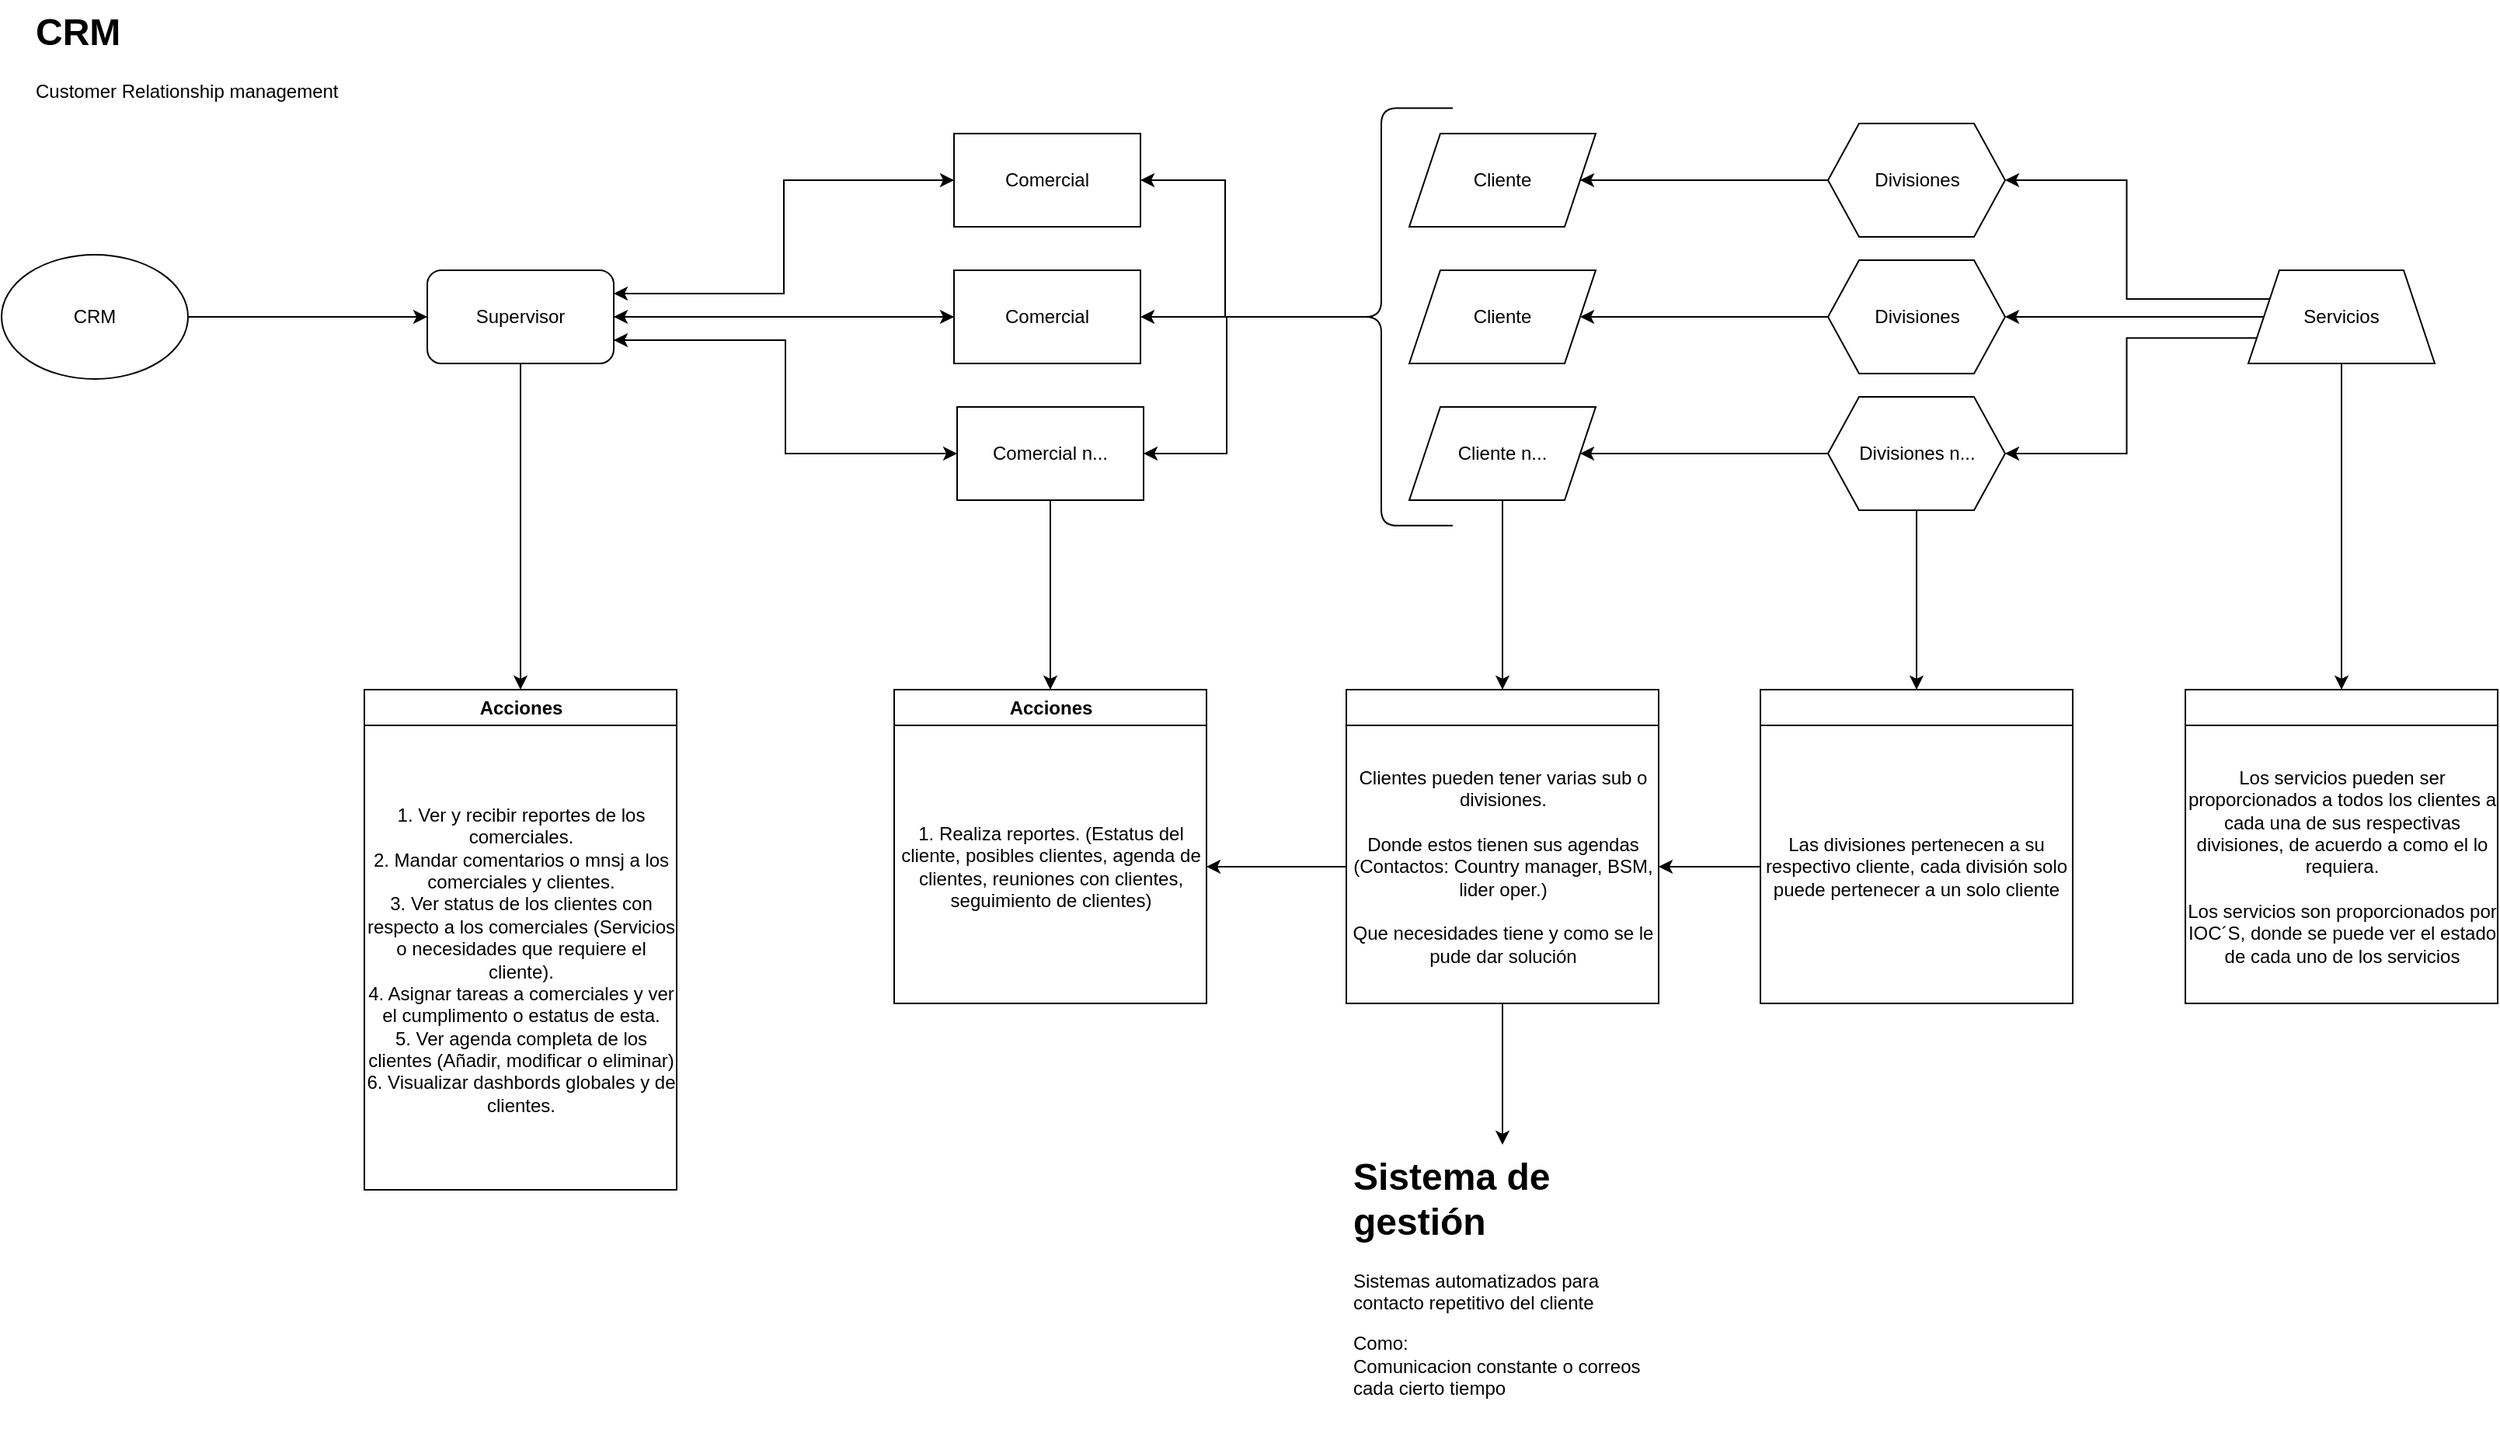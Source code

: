 <mxfile version="24.0.7" type="github">
  <diagram name="Página-1" id="_Rh3SCcGKvzbSyJpAQNY">
    <mxGraphModel dx="2474" dy="1172" grid="0" gridSize="10" guides="1" tooltips="1" connect="1" arrows="1" fold="1" page="0" pageScale="1" pageWidth="827" pageHeight="1169" math="0" shadow="0">
      <root>
        <mxCell id="0" />
        <mxCell id="1" parent="0" />
        <mxCell id="wjnSE2aELxMfAQyGtT-Z-3" style="edgeStyle=orthogonalEdgeStyle;rounded=0;orthogonalLoop=1;jettySize=auto;html=1;exitX=0;exitY=0.5;exitDx=0;exitDy=0;entryX=0;entryY=0.5;entryDx=0;entryDy=0;" parent="1" source="8B-y6oGZzRl_tQcPGetW-1" target="wjnSE2aELxMfAQyGtT-Z-1" edge="1">
          <mxGeometry relative="1" as="geometry" />
        </mxCell>
        <mxCell id="8B-y6oGZzRl_tQcPGetW-1" value="CRM" style="ellipse;whiteSpace=wrap;html=1;direction=west;" parent="1" vertex="1">
          <mxGeometry x="-781" y="27" width="120" height="80" as="geometry" />
        </mxCell>
        <mxCell id="wjnSE2aELxMfAQyGtT-Z-35" style="edgeStyle=orthogonalEdgeStyle;rounded=0;orthogonalLoop=1;jettySize=auto;html=1;exitX=0.5;exitY=1;exitDx=0;exitDy=0;entryX=0.5;entryY=0;entryDx=0;entryDy=0;" parent="1" source="wjnSE2aELxMfAQyGtT-Z-1" target="wjnSE2aELxMfAQyGtT-Z-34" edge="1">
          <mxGeometry relative="1" as="geometry" />
        </mxCell>
        <mxCell id="cnzqpyGheFjlVk1Ljbfj-12" style="edgeStyle=orthogonalEdgeStyle;rounded=0;orthogonalLoop=1;jettySize=auto;html=1;exitX=1;exitY=0.25;exitDx=0;exitDy=0;entryX=0;entryY=0.5;entryDx=0;entryDy=0;" edge="1" parent="1" source="wjnSE2aELxMfAQyGtT-Z-1" target="wjnSE2aELxMfAQyGtT-Z-6">
          <mxGeometry relative="1" as="geometry" />
        </mxCell>
        <mxCell id="cnzqpyGheFjlVk1Ljbfj-13" style="edgeStyle=orthogonalEdgeStyle;rounded=0;orthogonalLoop=1;jettySize=auto;html=1;exitX=1;exitY=0.5;exitDx=0;exitDy=0;entryX=0;entryY=0.5;entryDx=0;entryDy=0;" edge="1" parent="1" source="wjnSE2aELxMfAQyGtT-Z-1" target="wjnSE2aELxMfAQyGtT-Z-4">
          <mxGeometry relative="1" as="geometry" />
        </mxCell>
        <mxCell id="cnzqpyGheFjlVk1Ljbfj-14" style="edgeStyle=orthogonalEdgeStyle;rounded=0;orthogonalLoop=1;jettySize=auto;html=1;exitX=1;exitY=0.75;exitDx=0;exitDy=0;entryX=0;entryY=0.5;entryDx=0;entryDy=0;" edge="1" parent="1" source="wjnSE2aELxMfAQyGtT-Z-1" target="wjnSE2aELxMfAQyGtT-Z-7">
          <mxGeometry relative="1" as="geometry" />
        </mxCell>
        <mxCell id="wjnSE2aELxMfAQyGtT-Z-1" value="Supervisor" style="rounded=1;whiteSpace=wrap;html=1;" parent="1" vertex="1">
          <mxGeometry x="-507" y="37" width="120" height="60" as="geometry" />
        </mxCell>
        <mxCell id="wjnSE2aELxMfAQyGtT-Z-13" style="edgeStyle=orthogonalEdgeStyle;rounded=0;orthogonalLoop=1;jettySize=auto;html=1;exitX=0;exitY=0.5;exitDx=0;exitDy=0;entryX=1;entryY=0.5;entryDx=0;entryDy=0;" parent="1" source="wjnSE2aELxMfAQyGtT-Z-4" target="wjnSE2aELxMfAQyGtT-Z-1" edge="1">
          <mxGeometry relative="1" as="geometry" />
        </mxCell>
        <mxCell id="wjnSE2aELxMfAQyGtT-Z-4" value="Comercial" style="rounded=0;whiteSpace=wrap;html=1;" parent="1" vertex="1">
          <mxGeometry x="-168" y="37" width="120" height="60" as="geometry" />
        </mxCell>
        <mxCell id="wjnSE2aELxMfAQyGtT-Z-14" style="edgeStyle=orthogonalEdgeStyle;rounded=0;orthogonalLoop=1;jettySize=auto;html=1;exitX=0;exitY=0.5;exitDx=0;exitDy=0;entryX=1;entryY=0.25;entryDx=0;entryDy=0;" parent="1" source="wjnSE2aELxMfAQyGtT-Z-6" target="wjnSE2aELxMfAQyGtT-Z-1" edge="1">
          <mxGeometry relative="1" as="geometry" />
        </mxCell>
        <mxCell id="wjnSE2aELxMfAQyGtT-Z-6" value="Comercial" style="rounded=0;whiteSpace=wrap;html=1;" parent="1" vertex="1">
          <mxGeometry x="-168" y="-51" width="120" height="60" as="geometry" />
        </mxCell>
        <mxCell id="wjnSE2aELxMfAQyGtT-Z-15" style="edgeStyle=orthogonalEdgeStyle;rounded=0;orthogonalLoop=1;jettySize=auto;html=1;exitX=0;exitY=0.5;exitDx=0;exitDy=0;entryX=1;entryY=0.75;entryDx=0;entryDy=0;" parent="1" source="wjnSE2aELxMfAQyGtT-Z-7" target="wjnSE2aELxMfAQyGtT-Z-1" edge="1">
          <mxGeometry relative="1" as="geometry" />
        </mxCell>
        <mxCell id="wjnSE2aELxMfAQyGtT-Z-42" style="edgeStyle=orthogonalEdgeStyle;rounded=0;orthogonalLoop=1;jettySize=auto;html=1;exitX=0.5;exitY=1;exitDx=0;exitDy=0;entryX=0.5;entryY=0;entryDx=0;entryDy=0;" parent="1" source="wjnSE2aELxMfAQyGtT-Z-7" target="wjnSE2aELxMfAQyGtT-Z-40" edge="1">
          <mxGeometry relative="1" as="geometry" />
        </mxCell>
        <mxCell id="wjnSE2aELxMfAQyGtT-Z-7" value="Comercial n..." style="rounded=0;whiteSpace=wrap;html=1;" parent="1" vertex="1">
          <mxGeometry x="-166" y="125" width="120" height="60" as="geometry" />
        </mxCell>
        <mxCell id="wjnSE2aELxMfAQyGtT-Z-17" value="Cliente" style="shape=parallelogram;perimeter=parallelogramPerimeter;whiteSpace=wrap;html=1;fixedSize=1;" parent="1" vertex="1">
          <mxGeometry x="125" y="-51" width="120" height="60" as="geometry" />
        </mxCell>
        <mxCell id="wjnSE2aELxMfAQyGtT-Z-18" value="Cliente" style="shape=parallelogram;perimeter=parallelogramPerimeter;whiteSpace=wrap;html=1;fixedSize=1;" parent="1" vertex="1">
          <mxGeometry x="125" y="37" width="120" height="60" as="geometry" />
        </mxCell>
        <mxCell id="wjnSE2aELxMfAQyGtT-Z-47" style="edgeStyle=orthogonalEdgeStyle;rounded=0;orthogonalLoop=1;jettySize=auto;html=1;exitX=0.5;exitY=1;exitDx=0;exitDy=0;entryX=0.5;entryY=0;entryDx=0;entryDy=0;" parent="1" source="wjnSE2aELxMfAQyGtT-Z-19" target="wjnSE2aELxMfAQyGtT-Z-43" edge="1">
          <mxGeometry relative="1" as="geometry" />
        </mxCell>
        <mxCell id="wjnSE2aELxMfAQyGtT-Z-19" value="Cliente n..." style="shape=parallelogram;perimeter=parallelogramPerimeter;whiteSpace=wrap;html=1;fixedSize=1;" parent="1" vertex="1">
          <mxGeometry x="125" y="125" width="120" height="60" as="geometry" />
        </mxCell>
        <mxCell id="wjnSE2aELxMfAQyGtT-Z-34" value="Acciones" style="swimlane;whiteSpace=wrap;html=1;" parent="1" vertex="1">
          <mxGeometry x="-547.5" y="307" width="201" height="322" as="geometry" />
        </mxCell>
        <mxCell id="wjnSE2aELxMfAQyGtT-Z-39" value="1. Ver y recibir reportes de los comerciales.&lt;div&gt;2. Mandar comentarios o mnsj a los comerciales y clientes.&lt;/div&gt;&lt;div&gt;3. Ver status de los clientes con respecto a los comerciales (Servicios o necesidades que requiere el cliente).&lt;/div&gt;&lt;div&gt;4. Asignar tareas a comerciales y ver el cumplimento o estatus de esta.&lt;/div&gt;&lt;div&gt;5. Ver agenda completa de los clientes (Añadir, modificar o eliminar)&lt;/div&gt;&lt;div&gt;6. Visualizar dashbords globales y de clientes.&lt;/div&gt;" style="text;html=1;align=center;verticalAlign=middle;whiteSpace=wrap;rounded=0;" parent="wjnSE2aELxMfAQyGtT-Z-34" vertex="1">
          <mxGeometry y="26" width="201" height="296" as="geometry" />
        </mxCell>
        <mxCell id="wjnSE2aELxMfAQyGtT-Z-40" value="Acciones" style="swimlane;whiteSpace=wrap;html=1;" parent="1" vertex="1">
          <mxGeometry x="-206.5" y="307" width="201" height="202" as="geometry" />
        </mxCell>
        <mxCell id="wjnSE2aELxMfAQyGtT-Z-41" value="1. Realiza reportes. (Estatus del cliente, posibles clientes, agenda de clientes, reuniones con clientes, seguimiento de clientes)" style="text;html=1;align=center;verticalAlign=middle;whiteSpace=wrap;rounded=0;" parent="wjnSE2aELxMfAQyGtT-Z-40" vertex="1">
          <mxGeometry y="26" width="201" height="176" as="geometry" />
        </mxCell>
        <mxCell id="wjnSE2aELxMfAQyGtT-Z-43" value="" style="swimlane;whiteSpace=wrap;html=1;" parent="1" vertex="1">
          <mxGeometry x="84.5" y="307" width="201" height="202" as="geometry" />
        </mxCell>
        <mxCell id="wjnSE2aELxMfAQyGtT-Z-44" value="Clientes pueden tener varias sub o divisiones.&lt;br&gt;&lt;div&gt;&lt;br&gt;&lt;/div&gt;&lt;div&gt;Donde estos tienen sus agendas (Contactos: Country manager, BSM, lider oper.)&lt;/div&gt;&lt;div&gt;&lt;br&gt;&lt;/div&gt;&lt;div&gt;Que necesidades tiene y como se le pude dar solución&lt;/div&gt;" style="text;html=1;align=center;verticalAlign=middle;whiteSpace=wrap;rounded=0;" parent="wjnSE2aELxMfAQyGtT-Z-43" vertex="1">
          <mxGeometry y="26" width="201" height="176" as="geometry" />
        </mxCell>
        <mxCell id="wjnSE2aELxMfAQyGtT-Z-52" style="edgeStyle=orthogonalEdgeStyle;rounded=0;orthogonalLoop=1;jettySize=auto;html=1;exitX=0;exitY=0.5;exitDx=0;exitDy=0;entryX=1;entryY=0.5;entryDx=0;entryDy=0;" parent="1" source="wjnSE2aELxMfAQyGtT-Z-51" target="wjnSE2aELxMfAQyGtT-Z-17" edge="1">
          <mxGeometry relative="1" as="geometry" />
        </mxCell>
        <mxCell id="wjnSE2aELxMfAQyGtT-Z-51" value="Divisiones" style="shape=hexagon;perimeter=hexagonPerimeter2;whiteSpace=wrap;html=1;fixedSize=1;" parent="1" vertex="1">
          <mxGeometry x="394.5" y="-57.5" width="114" height="73" as="geometry" />
        </mxCell>
        <mxCell id="wjnSE2aELxMfAQyGtT-Z-55" style="edgeStyle=orthogonalEdgeStyle;rounded=0;orthogonalLoop=1;jettySize=auto;html=1;exitX=0;exitY=0.5;exitDx=0;exitDy=0;entryX=1;entryY=0.5;entryDx=0;entryDy=0;" parent="1" source="wjnSE2aELxMfAQyGtT-Z-54" target="wjnSE2aELxMfAQyGtT-Z-18" edge="1">
          <mxGeometry relative="1" as="geometry" />
        </mxCell>
        <mxCell id="wjnSE2aELxMfAQyGtT-Z-54" value="Divisiones" style="shape=hexagon;perimeter=hexagonPerimeter2;whiteSpace=wrap;html=1;fixedSize=1;" parent="1" vertex="1">
          <mxGeometry x="394.5" y="30.5" width="114" height="73" as="geometry" />
        </mxCell>
        <mxCell id="wjnSE2aELxMfAQyGtT-Z-57" style="edgeStyle=orthogonalEdgeStyle;rounded=0;orthogonalLoop=1;jettySize=auto;html=1;exitX=0;exitY=0.5;exitDx=0;exitDy=0;" parent="1" source="wjnSE2aELxMfAQyGtT-Z-56" target="wjnSE2aELxMfAQyGtT-Z-19" edge="1">
          <mxGeometry relative="1" as="geometry" />
        </mxCell>
        <mxCell id="wjnSE2aELxMfAQyGtT-Z-68" style="edgeStyle=orthogonalEdgeStyle;rounded=0;orthogonalLoop=1;jettySize=auto;html=1;exitX=0.5;exitY=1;exitDx=0;exitDy=0;" parent="1" source="wjnSE2aELxMfAQyGtT-Z-56" target="wjnSE2aELxMfAQyGtT-Z-66" edge="1">
          <mxGeometry relative="1" as="geometry" />
        </mxCell>
        <mxCell id="wjnSE2aELxMfAQyGtT-Z-56" value="Divisiones n..." style="shape=hexagon;perimeter=hexagonPerimeter2;whiteSpace=wrap;html=1;fixedSize=1;" parent="1" vertex="1">
          <mxGeometry x="394.5" y="118.5" width="114" height="73" as="geometry" />
        </mxCell>
        <mxCell id="wjnSE2aELxMfAQyGtT-Z-64" style="edgeStyle=orthogonalEdgeStyle;rounded=0;orthogonalLoop=1;jettySize=auto;html=1;exitX=0;exitY=0.5;exitDx=0;exitDy=0;entryX=1;entryY=0.5;entryDx=0;entryDy=0;" parent="1" source="wjnSE2aELxMfAQyGtT-Z-62" target="wjnSE2aELxMfAQyGtT-Z-54" edge="1">
          <mxGeometry relative="1" as="geometry" />
        </mxCell>
        <mxCell id="cnzqpyGheFjlVk1Ljbfj-4" style="edgeStyle=orthogonalEdgeStyle;rounded=0;orthogonalLoop=1;jettySize=auto;html=1;exitX=0;exitY=0.25;exitDx=0;exitDy=0;entryX=1;entryY=0.5;entryDx=0;entryDy=0;" edge="1" parent="1" source="wjnSE2aELxMfAQyGtT-Z-62" target="wjnSE2aELxMfAQyGtT-Z-51">
          <mxGeometry relative="1" as="geometry" />
        </mxCell>
        <mxCell id="cnzqpyGheFjlVk1Ljbfj-5" style="edgeStyle=orthogonalEdgeStyle;rounded=0;orthogonalLoop=1;jettySize=auto;html=1;exitX=0;exitY=0.75;exitDx=0;exitDy=0;entryX=1;entryY=0.5;entryDx=0;entryDy=0;" edge="1" parent="1" source="wjnSE2aELxMfAQyGtT-Z-62" target="wjnSE2aELxMfAQyGtT-Z-56">
          <mxGeometry relative="1" as="geometry" />
        </mxCell>
        <mxCell id="cnzqpyGheFjlVk1Ljbfj-6" style="edgeStyle=orthogonalEdgeStyle;rounded=0;orthogonalLoop=1;jettySize=auto;html=1;exitX=0.5;exitY=1;exitDx=0;exitDy=0;entryX=0.5;entryY=0;entryDx=0;entryDy=0;" edge="1" parent="1" source="wjnSE2aELxMfAQyGtT-Z-62" target="wjnSE2aELxMfAQyGtT-Z-69">
          <mxGeometry relative="1" as="geometry" />
        </mxCell>
        <mxCell id="wjnSE2aELxMfAQyGtT-Z-62" value="Servicios" style="shape=trapezoid;perimeter=trapezoidPerimeter;whiteSpace=wrap;html=1;fixedSize=1;" parent="1" vertex="1">
          <mxGeometry x="665" y="37" width="120" height="60" as="geometry" />
        </mxCell>
        <mxCell id="wjnSE2aELxMfAQyGtT-Z-66" value="" style="swimlane;whiteSpace=wrap;html=1;" parent="1" vertex="1">
          <mxGeometry x="351" y="307" width="201" height="202" as="geometry" />
        </mxCell>
        <mxCell id="wjnSE2aELxMfAQyGtT-Z-67" value="Las divisiones pertenecen a su respectivo cliente, cada división solo puede pertenecer a un solo cliente" style="text;html=1;align=center;verticalAlign=middle;whiteSpace=wrap;rounded=0;" parent="wjnSE2aELxMfAQyGtT-Z-66" vertex="1">
          <mxGeometry y="26" width="201" height="176" as="geometry" />
        </mxCell>
        <mxCell id="wjnSE2aELxMfAQyGtT-Z-69" value="" style="swimlane;whiteSpace=wrap;html=1;" parent="1" vertex="1">
          <mxGeometry x="624.5" y="307" width="201" height="202" as="geometry" />
        </mxCell>
        <mxCell id="wjnSE2aELxMfAQyGtT-Z-70" value="Los servicios pueden ser proporcionados a todos los clientes a cada una de sus respectivas divisiones, de acuerdo a como el lo requiera.&lt;div&gt;&lt;br&gt;&lt;/div&gt;&lt;div&gt;Los servicios son proporcionados por IOC´S, donde se puede ver el estado de cada uno de los servicios&lt;/div&gt;" style="text;html=1;align=center;verticalAlign=middle;whiteSpace=wrap;rounded=0;" parent="wjnSE2aELxMfAQyGtT-Z-69" vertex="1">
          <mxGeometry y="26" width="201" height="176" as="geometry" />
        </mxCell>
        <mxCell id="wjnSE2aELxMfAQyGtT-Z-75" style="edgeStyle=orthogonalEdgeStyle;rounded=0;orthogonalLoop=1;jettySize=auto;html=1;exitX=0;exitY=0.5;exitDx=0;exitDy=0;entryX=1;entryY=0.5;entryDx=0;entryDy=0;" parent="1" source="wjnSE2aELxMfAQyGtT-Z-44" target="wjnSE2aELxMfAQyGtT-Z-41" edge="1">
          <mxGeometry relative="1" as="geometry" />
        </mxCell>
        <mxCell id="wjnSE2aELxMfAQyGtT-Z-76" style="edgeStyle=orthogonalEdgeStyle;rounded=0;orthogonalLoop=1;jettySize=auto;html=1;exitX=0;exitY=0.5;exitDx=0;exitDy=0;" parent="1" source="wjnSE2aELxMfAQyGtT-Z-67" target="wjnSE2aELxMfAQyGtT-Z-44" edge="1">
          <mxGeometry relative="1" as="geometry" />
        </mxCell>
        <mxCell id="cnzqpyGheFjlVk1Ljbfj-9" value="&lt;h1 style=&quot;margin-top: 0px;&quot;&gt;Sistema de gestión&lt;/h1&gt;&lt;p&gt;Sistemas automatizados para contacto repetitivo del cliente&lt;/p&gt;&lt;p&gt;Como:&lt;br&gt;Comunicacion constante o correos cada cierto tiempo&lt;/p&gt;" style="text;html=1;whiteSpace=wrap;overflow=hidden;rounded=0;" vertex="1" parent="1">
          <mxGeometry x="87.25" y="600" width="195.5" height="179" as="geometry" />
        </mxCell>
        <mxCell id="cnzqpyGheFjlVk1Ljbfj-11" style="edgeStyle=orthogonalEdgeStyle;rounded=0;orthogonalLoop=1;jettySize=auto;html=1;exitX=0.5;exitY=1;exitDx=0;exitDy=0;entryX=0.5;entryY=0;entryDx=0;entryDy=0;" edge="1" parent="1" source="wjnSE2aELxMfAQyGtT-Z-44" target="cnzqpyGheFjlVk1Ljbfj-9">
          <mxGeometry relative="1" as="geometry" />
        </mxCell>
        <mxCell id="cnzqpyGheFjlVk1Ljbfj-22" style="edgeStyle=orthogonalEdgeStyle;rounded=0;orthogonalLoop=1;jettySize=auto;html=1;exitX=0.1;exitY=0.5;exitDx=0;exitDy=0;exitPerimeter=0;entryX=1;entryY=0.5;entryDx=0;entryDy=0;" edge="1" parent="1" source="cnzqpyGheFjlVk1Ljbfj-21" target="wjnSE2aELxMfAQyGtT-Z-6">
          <mxGeometry relative="1" as="geometry" />
        </mxCell>
        <mxCell id="cnzqpyGheFjlVk1Ljbfj-23" style="edgeStyle=orthogonalEdgeStyle;rounded=0;orthogonalLoop=1;jettySize=auto;html=1;exitX=0.1;exitY=0.5;exitDx=0;exitDy=0;exitPerimeter=0;entryX=1;entryY=0.5;entryDx=0;entryDy=0;" edge="1" parent="1" source="cnzqpyGheFjlVk1Ljbfj-21" target="wjnSE2aELxMfAQyGtT-Z-4">
          <mxGeometry relative="1" as="geometry" />
        </mxCell>
        <mxCell id="cnzqpyGheFjlVk1Ljbfj-24" style="edgeStyle=orthogonalEdgeStyle;rounded=0;orthogonalLoop=1;jettySize=auto;html=1;exitX=0.1;exitY=0.5;exitDx=0;exitDy=0;exitPerimeter=0;" edge="1" parent="1" source="cnzqpyGheFjlVk1Ljbfj-21" target="wjnSE2aELxMfAQyGtT-Z-7">
          <mxGeometry relative="1" as="geometry" />
        </mxCell>
        <mxCell id="cnzqpyGheFjlVk1Ljbfj-21" value="" style="shape=curlyBracket;whiteSpace=wrap;html=1;rounded=1;labelPosition=left;verticalLabelPosition=middle;align=right;verticalAlign=middle;" vertex="1" parent="1">
          <mxGeometry x="61" y="-67.37" width="92" height="268.75" as="geometry" />
        </mxCell>
        <mxCell id="cnzqpyGheFjlVk1Ljbfj-25" value="&lt;h1 style=&quot;margin-top: 0px;&quot;&gt;CRM&lt;/h1&gt;&lt;p&gt;Customer Relationship management&lt;/p&gt;" style="text;html=1;whiteSpace=wrap;overflow=hidden;rounded=0;" vertex="1" parent="1">
          <mxGeometry x="-761" y="-137" width="268" height="120" as="geometry" />
        </mxCell>
      </root>
    </mxGraphModel>
  </diagram>
</mxfile>
